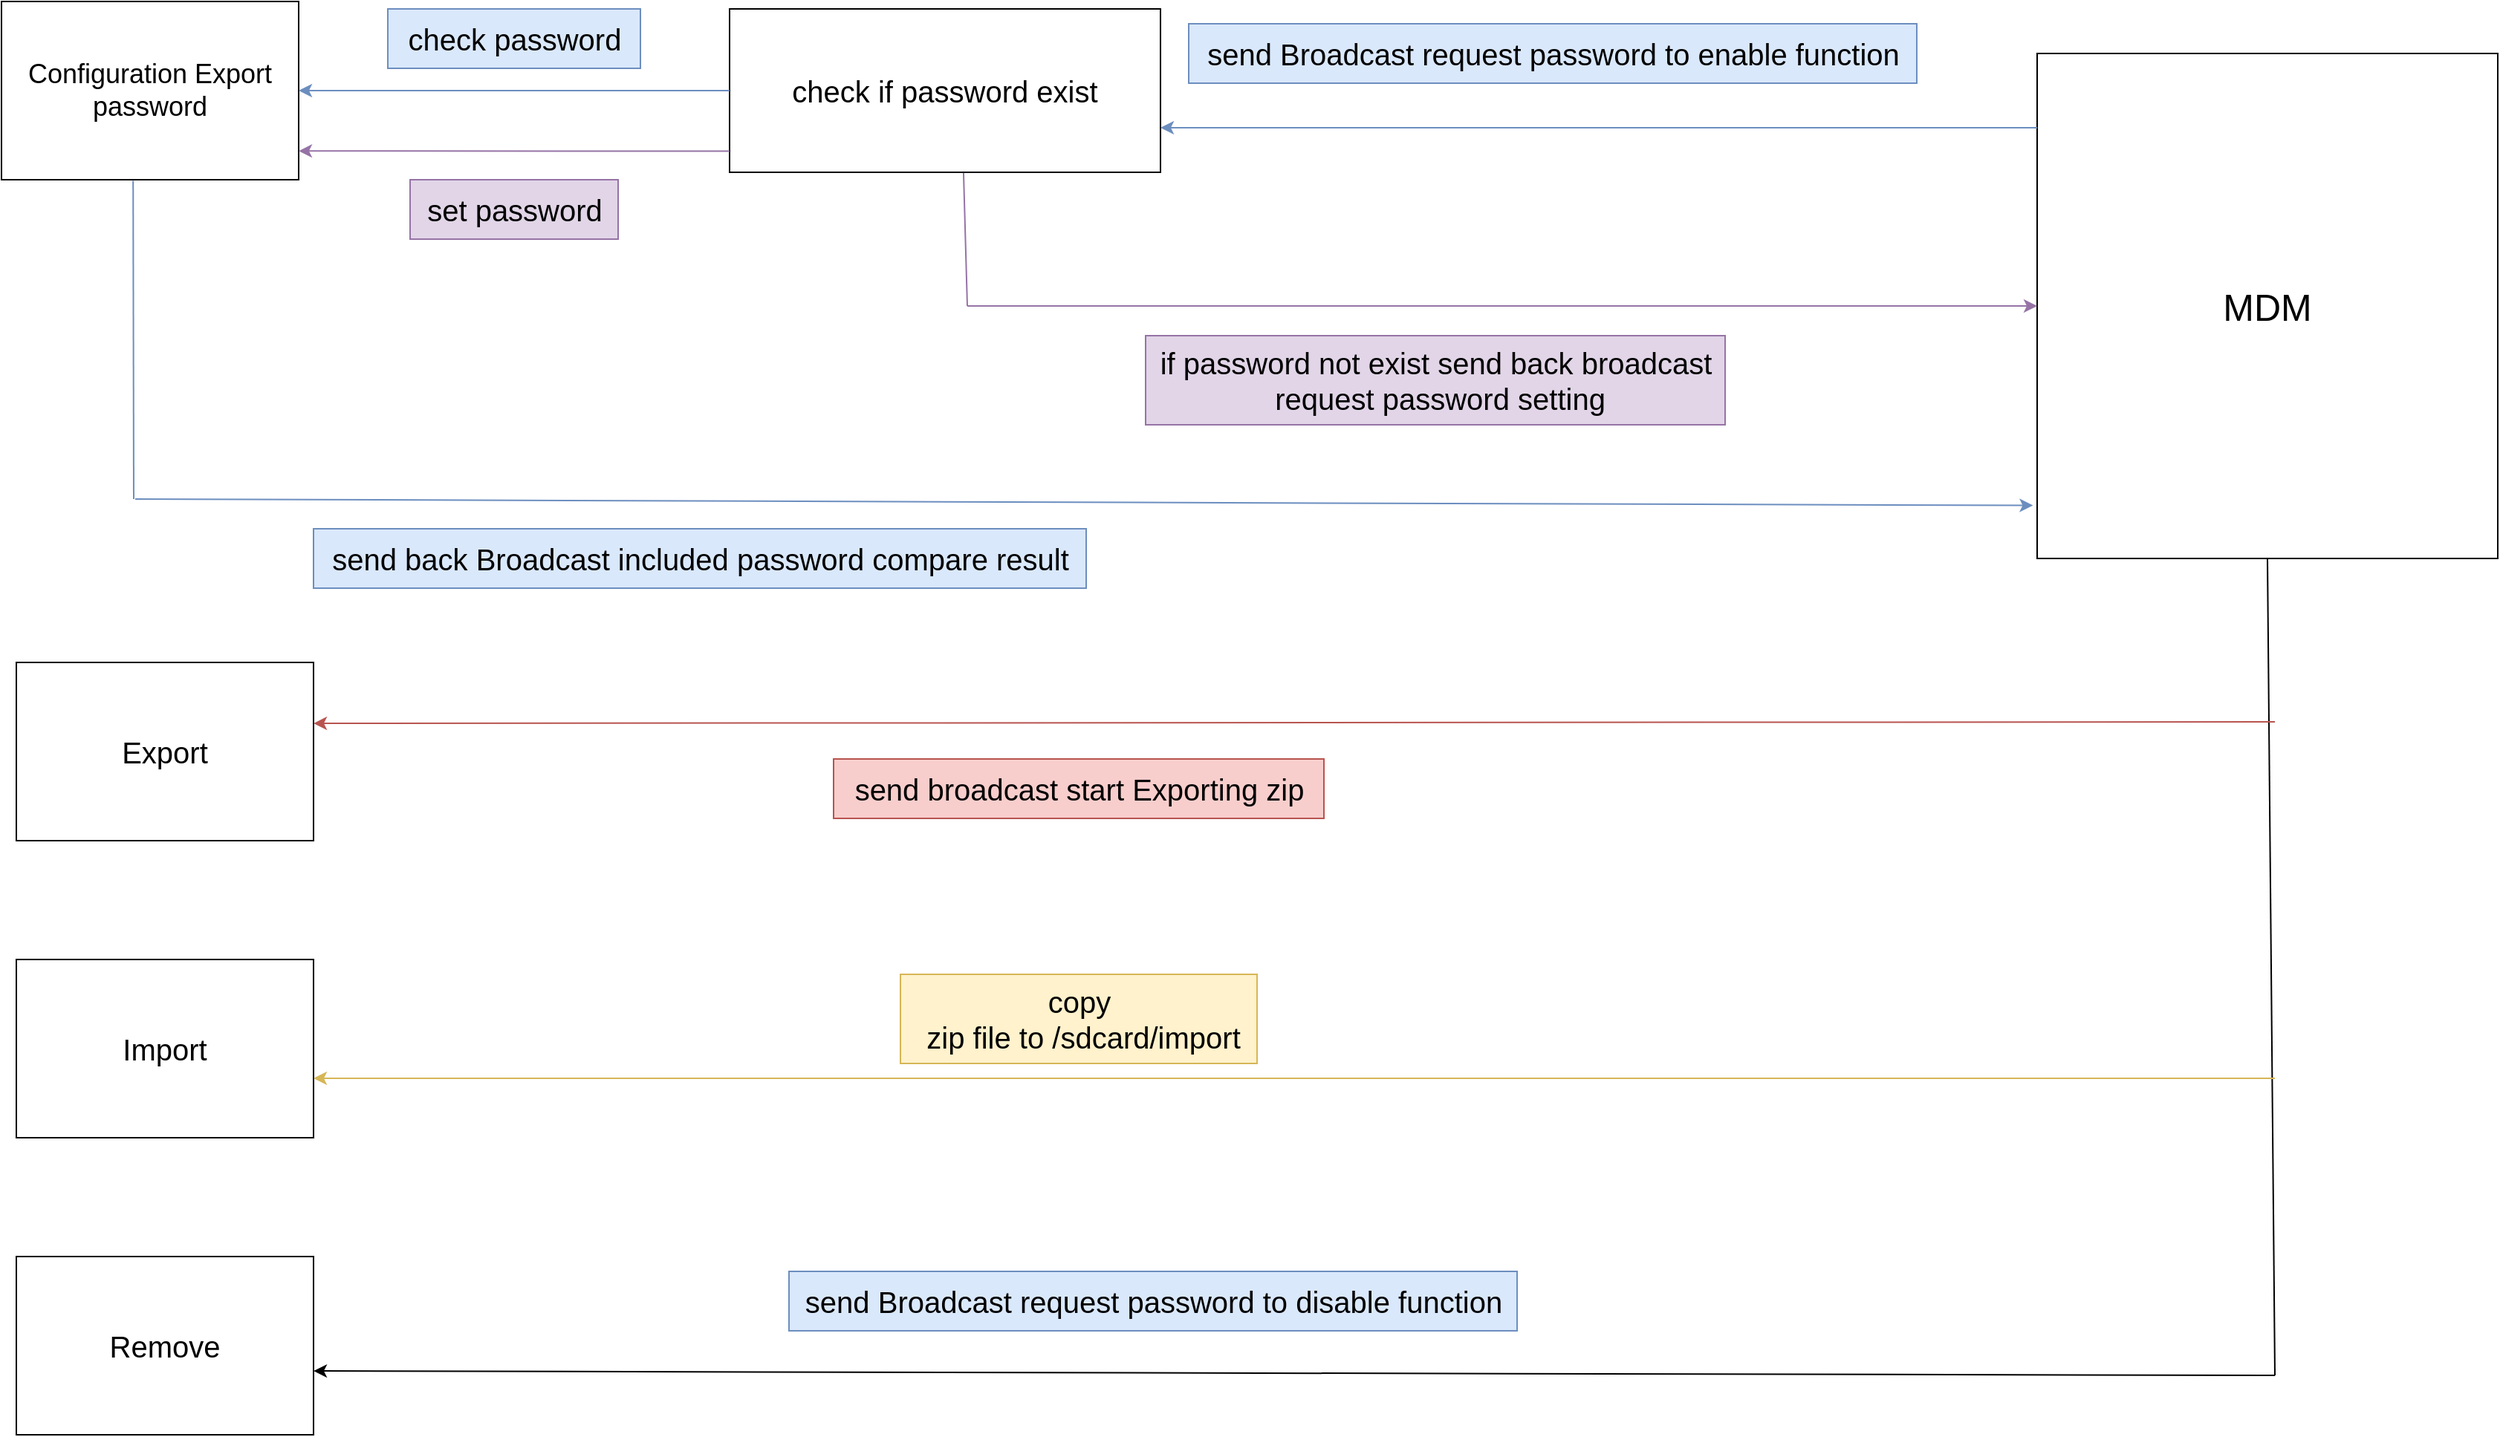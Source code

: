 <mxfile version="21.6.5" type="github">
  <diagram name="第 1 页" id="PItQMmxoQ5xieft_fqYC">
    <mxGraphModel dx="1912" dy="2211" grid="1" gridSize="10" guides="1" tooltips="1" connect="1" arrows="1" fold="1" page="1" pageScale="1" pageWidth="1920" pageHeight="1200" math="0" shadow="0">
      <root>
        <mxCell id="0" />
        <mxCell id="1" parent="0" />
        <mxCell id="sPuchfOHp-KZ45J7oCVx-1" value="&lt;font style=&quot;font-size: 18px;&quot;&gt;Configuration Export password&lt;/font&gt;" style="rounded=0;whiteSpace=wrap;html=1;" parent="1" vertex="1">
          <mxGeometry x="30" y="-645" width="200" height="120" as="geometry" />
        </mxCell>
        <mxCell id="A5CWA4rdF92DzPzr8eIe-2" value="&lt;font style=&quot;font-size: 20px;&quot;&gt;Export&lt;/font&gt;" style="rounded=0;whiteSpace=wrap;html=1;" vertex="1" parent="1">
          <mxGeometry x="40" y="-200" width="200" height="120" as="geometry" />
        </mxCell>
        <mxCell id="A5CWA4rdF92DzPzr8eIe-3" value="&lt;font style=&quot;font-size: 20px;&quot;&gt;Import&lt;/font&gt;" style="rounded=0;whiteSpace=wrap;html=1;" vertex="1" parent="1">
          <mxGeometry x="40" width="200" height="120" as="geometry" />
        </mxCell>
        <mxCell id="A5CWA4rdF92DzPzr8eIe-4" value="&lt;font style=&quot;font-size: 20px;&quot;&gt;Remove&lt;/font&gt;" style="rounded=0;whiteSpace=wrap;html=1;" vertex="1" parent="1">
          <mxGeometry x="40" y="200" width="200" height="120" as="geometry" />
        </mxCell>
        <mxCell id="A5CWA4rdF92DzPzr8eIe-5" value="&lt;font style=&quot;font-size: 25px;&quot;&gt;MDM&lt;/font&gt;" style="rounded=0;whiteSpace=wrap;html=1;" vertex="1" parent="1">
          <mxGeometry x="1400" y="-610" width="310" height="340" as="geometry" />
        </mxCell>
        <mxCell id="A5CWA4rdF92DzPzr8eIe-12" value="&lt;font style=&quot;font-size: 20px;&quot;&gt;send Broadcast request password to enable function&lt;/font&gt;" style="text;html=1;align=center;verticalAlign=middle;resizable=0;points=[];autosize=1;strokeColor=#6c8ebf;fillColor=#dae8fc;" vertex="1" parent="1">
          <mxGeometry x="829" y="-630" width="490" height="40" as="geometry" />
        </mxCell>
        <mxCell id="A5CWA4rdF92DzPzr8eIe-13" value="&lt;font style=&quot;font-size: 20px;&quot;&gt;send back Broadcast included password compare result&lt;br&gt;&lt;/font&gt;" style="text;html=1;align=center;verticalAlign=middle;resizable=0;points=[];autosize=1;strokeColor=#6c8ebf;fillColor=#dae8fc;" vertex="1" parent="1">
          <mxGeometry x="240" y="-290" width="520" height="40" as="geometry" />
        </mxCell>
        <mxCell id="A5CWA4rdF92DzPzr8eIe-14" value="&lt;font style=&quot;font-size: 20px;&quot;&gt;check if password exist&lt;/font&gt;" style="rounded=0;whiteSpace=wrap;html=1;" vertex="1" parent="1">
          <mxGeometry x="520" y="-640" width="290" height="110" as="geometry" />
        </mxCell>
        <mxCell id="A5CWA4rdF92DzPzr8eIe-15" value="" style="endArrow=classic;html=1;rounded=0;fillColor=#dae8fc;strokeColor=#6c8ebf;" edge="1" parent="1">
          <mxGeometry width="50" height="50" relative="1" as="geometry">
            <mxPoint x="1400" y="-560" as="sourcePoint" />
            <mxPoint x="810" y="-560" as="targetPoint" />
          </mxGeometry>
        </mxCell>
        <mxCell id="A5CWA4rdF92DzPzr8eIe-16" value="" style="endArrow=classic;html=1;rounded=0;exitX=0;exitY=0.5;exitDx=0;exitDy=0;entryX=1;entryY=0.5;entryDx=0;entryDy=0;fillColor=#dae8fc;strokeColor=#6c8ebf;" edge="1" parent="1" source="A5CWA4rdF92DzPzr8eIe-14" target="sPuchfOHp-KZ45J7oCVx-1">
          <mxGeometry width="50" height="50" relative="1" as="geometry">
            <mxPoint x="810" y="-300" as="sourcePoint" />
            <mxPoint x="320" y="-585" as="targetPoint" />
          </mxGeometry>
        </mxCell>
        <mxCell id="A5CWA4rdF92DzPzr8eIe-18" value="" style="endArrow=none;html=1;rounded=0;entryX=0.543;entryY=1.003;entryDx=0;entryDy=0;entryPerimeter=0;fillColor=#e1d5e7;strokeColor=#9673a6;" edge="1" parent="1" target="A5CWA4rdF92DzPzr8eIe-14">
          <mxGeometry width="50" height="50" relative="1" as="geometry">
            <mxPoint x="680" y="-440" as="sourcePoint" />
            <mxPoint x="660" y="-520" as="targetPoint" />
          </mxGeometry>
        </mxCell>
        <mxCell id="A5CWA4rdF92DzPzr8eIe-19" value="" style="endArrow=classic;html=1;rounded=0;entryX=0;entryY=0.5;entryDx=0;entryDy=0;fillColor=#e1d5e7;strokeColor=#9673a6;" edge="1" parent="1" target="A5CWA4rdF92DzPzr8eIe-5">
          <mxGeometry width="50" height="50" relative="1" as="geometry">
            <mxPoint x="680" y="-440" as="sourcePoint" />
            <mxPoint x="860" y="-350" as="targetPoint" />
          </mxGeometry>
        </mxCell>
        <mxCell id="A5CWA4rdF92DzPzr8eIe-20" value="&lt;font style=&quot;font-size: 20px;&quot;&gt;if password not exist send back broadcast&lt;br&gt;&amp;nbsp;request password setting&lt;/font&gt;" style="text;html=1;align=center;verticalAlign=middle;resizable=0;points=[];autosize=1;strokeColor=#9673a6;fillColor=#e1d5e7;" vertex="1" parent="1">
          <mxGeometry x="800" y="-420" width="390" height="60" as="geometry" />
        </mxCell>
        <mxCell id="A5CWA4rdF92DzPzr8eIe-21" value="&lt;font style=&quot;font-size: 20px;&quot;&gt;check password&lt;/font&gt;" style="text;html=1;align=center;verticalAlign=middle;resizable=0;points=[];autosize=1;strokeColor=#6c8ebf;fillColor=#dae8fc;" vertex="1" parent="1">
          <mxGeometry x="290" y="-640" width="170" height="40" as="geometry" />
        </mxCell>
        <mxCell id="A5CWA4rdF92DzPzr8eIe-22" value="" style="endArrow=none;html=1;rounded=0;entryX=0.443;entryY=1.006;entryDx=0;entryDy=0;entryPerimeter=0;fillColor=#dae8fc;strokeColor=#6c8ebf;" edge="1" parent="1" target="sPuchfOHp-KZ45J7oCVx-1">
          <mxGeometry width="50" height="50" relative="1" as="geometry">
            <mxPoint x="119" y="-310" as="sourcePoint" />
            <mxPoint x="860" y="-230" as="targetPoint" />
          </mxGeometry>
        </mxCell>
        <mxCell id="A5CWA4rdF92DzPzr8eIe-23" value="" style="endArrow=classic;html=1;rounded=0;entryX=-0.009;entryY=0.895;entryDx=0;entryDy=0;entryPerimeter=0;fillColor=#dae8fc;strokeColor=#6c8ebf;" edge="1" parent="1" target="A5CWA4rdF92DzPzr8eIe-5">
          <mxGeometry width="50" height="50" relative="1" as="geometry">
            <mxPoint x="120" y="-310" as="sourcePoint" />
            <mxPoint x="860" y="-230" as="targetPoint" />
          </mxGeometry>
        </mxCell>
        <mxCell id="A5CWA4rdF92DzPzr8eIe-24" value="" style="endArrow=classic;html=1;rounded=0;exitX=0;exitY=0.87;exitDx=0;exitDy=0;entryX=1;entryY=0.839;entryDx=0;entryDy=0;exitPerimeter=0;entryPerimeter=0;fillColor=#e1d5e7;strokeColor=#9673a6;" edge="1" parent="1" source="A5CWA4rdF92DzPzr8eIe-14" target="sPuchfOHp-KZ45J7oCVx-1">
          <mxGeometry width="50" height="50" relative="1" as="geometry">
            <mxPoint x="810" y="-460" as="sourcePoint" />
            <mxPoint x="860" y="-510" as="targetPoint" />
          </mxGeometry>
        </mxCell>
        <mxCell id="A5CWA4rdF92DzPzr8eIe-25" value="&lt;font style=&quot;font-size: 20px;&quot;&gt;set password&lt;/font&gt;" style="text;html=1;align=center;verticalAlign=middle;resizable=0;points=[];autosize=1;strokeColor=#9673a6;fillColor=#e1d5e7;" vertex="1" parent="1">
          <mxGeometry x="305" y="-525" width="140" height="40" as="geometry" />
        </mxCell>
        <mxCell id="A5CWA4rdF92DzPzr8eIe-27" value="" style="endArrow=none;html=1;rounded=0;entryX=0.5;entryY=1;entryDx=0;entryDy=0;" edge="1" parent="1" target="A5CWA4rdF92DzPzr8eIe-5">
          <mxGeometry width="50" height="50" relative="1" as="geometry">
            <mxPoint x="1560" y="280" as="sourcePoint" />
            <mxPoint x="1600" y="-120" as="targetPoint" />
          </mxGeometry>
        </mxCell>
        <mxCell id="A5CWA4rdF92DzPzr8eIe-28" value="" style="endArrow=classic;html=1;rounded=0;entryX=1;entryY=0.342;entryDx=0;entryDy=0;entryPerimeter=0;fillColor=#f8cecc;strokeColor=#b85450;" edge="1" parent="1" target="A5CWA4rdF92DzPzr8eIe-2">
          <mxGeometry width="50" height="50" relative="1" as="geometry">
            <mxPoint x="1560" y="-160" as="sourcePoint" />
            <mxPoint x="860" y="-120" as="targetPoint" />
          </mxGeometry>
        </mxCell>
        <mxCell id="A5CWA4rdF92DzPzr8eIe-30" value="&lt;font style=&quot;font-size: 20px;&quot;&gt;send broadcast start Exporting zip&lt;/font&gt;" style="text;html=1;align=center;verticalAlign=middle;resizable=0;points=[];autosize=1;strokeColor=#b85450;fillColor=#f8cecc;" vertex="1" parent="1">
          <mxGeometry x="590" y="-135" width="330" height="40" as="geometry" />
        </mxCell>
        <mxCell id="A5CWA4rdF92DzPzr8eIe-31" value="" style="endArrow=classic;html=1;rounded=0;fillColor=#fff2cc;strokeColor=#d6b656;" edge="1" parent="1">
          <mxGeometry width="50" height="50" relative="1" as="geometry">
            <mxPoint x="1560" y="80" as="sourcePoint" />
            <mxPoint x="240" y="80" as="targetPoint" />
          </mxGeometry>
        </mxCell>
        <mxCell id="A5CWA4rdF92DzPzr8eIe-32" value="&lt;font style=&quot;font-size: 20px;&quot;&gt;copy&lt;br&gt;&amp;nbsp;zip file to /sdcard/import&lt;/font&gt;" style="text;html=1;align=center;verticalAlign=middle;resizable=0;points=[];autosize=1;strokeColor=#d6b656;fillColor=#fff2cc;" vertex="1" parent="1">
          <mxGeometry x="635" y="10" width="240" height="60" as="geometry" />
        </mxCell>
        <mxCell id="A5CWA4rdF92DzPzr8eIe-33" value="" style="endArrow=classic;html=1;rounded=0;entryX=1;entryY=0.642;entryDx=0;entryDy=0;entryPerimeter=0;" edge="1" parent="1" target="A5CWA4rdF92DzPzr8eIe-4">
          <mxGeometry width="50" height="50" relative="1" as="geometry">
            <mxPoint x="1560" y="280" as="sourcePoint" />
            <mxPoint x="860" y="-130" as="targetPoint" />
          </mxGeometry>
        </mxCell>
        <mxCell id="A5CWA4rdF92DzPzr8eIe-34" value="&lt;font style=&quot;font-size: 20px;&quot;&gt;send Broadcast request password to disable function&lt;/font&gt;" style="text;html=1;align=center;verticalAlign=middle;resizable=0;points=[];autosize=1;strokeColor=#6c8ebf;fillColor=#dae8fc;" vertex="1" parent="1">
          <mxGeometry x="560" y="210" width="490" height="40" as="geometry" />
        </mxCell>
      </root>
    </mxGraphModel>
  </diagram>
</mxfile>
